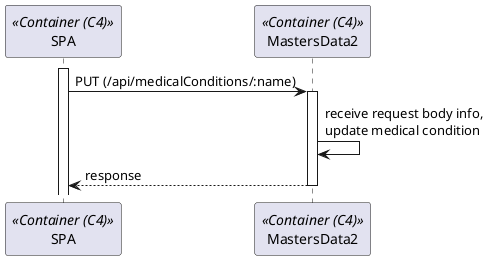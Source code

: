
```plantuml
@startuml Process_View
participant "SPA" as FE <<Container (C4)>>
participant "MastersData2" as BE2 <<Container (C4)>>

activate FE
FE -> BE2: PUT (/api/medicalConditions/:name)
activate BE2
BE2 -> BE2: receive request body info,\nupdate medical condition
return response
@enduml
```